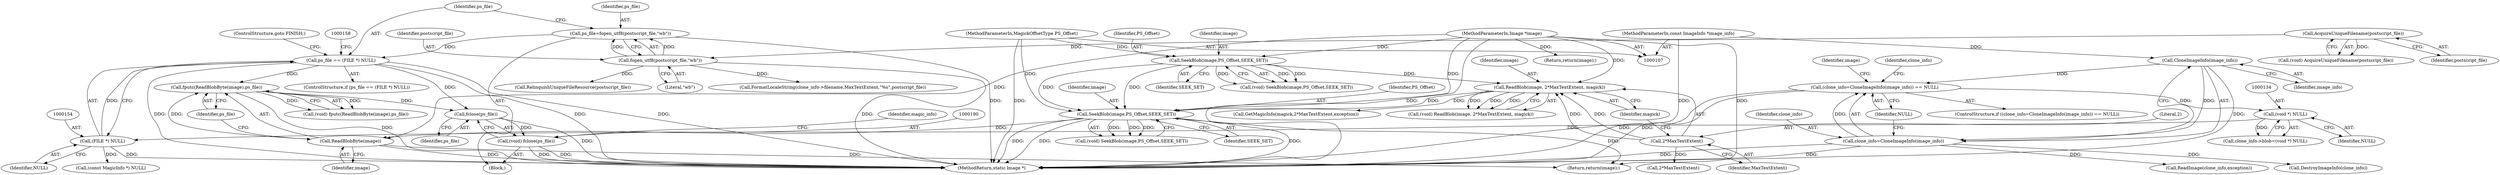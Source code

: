 digraph "0_ImageMagick_a251039393f423c7858e63cab6aa98d17b8b7a41@API" {
"1000191" [label="(Call,fclose(ps_file))"];
"1000185" [label="(Call,fputc(ReadBlobByte(image),ps_file))"];
"1000186" [label="(Call,ReadBlobByte(image))"];
"1000173" [label="(Call,SeekBlob(image,PS_Offset,SEEK_SET))"];
"1000165" [label="(Call,ReadBlob(image, 2*MaxTextExtent, magick))"];
"1000159" [label="(Call,SeekBlob(image,PS_Offset,SEEK_SET))"];
"1000108" [label="(MethodParameterIn,Image *image)"];
"1000110" [label="(MethodParameterIn,MagickOffsetType PS_Offset)"];
"1000167" [label="(Call,2*MaxTextExtent)"];
"1000151" [label="(Call,ps_file == (FILE *) NULL)"];
"1000145" [label="(Call,ps_file=fopen_utf8(postscript_file,\"wb\"))"];
"1000147" [label="(Call,fopen_utf8(postscript_file,\"wb\"))"];
"1000143" [label="(Call,AcquireUniqueFilename(postscript_file))"];
"1000153" [label="(Call,(FILE *) NULL)"];
"1000133" [label="(Call,(void *) NULL)"];
"1000121" [label="(Call,(clone_info=CloneImageInfo(image_info)) == NULL)"];
"1000122" [label="(Call,clone_info=CloneImageInfo(image_info))"];
"1000124" [label="(Call,CloneImageInfo(image_info))"];
"1000109" [label="(MethodParameterIn,const ImageInfo *image_info)"];
"1000189" [label="(Call,(void) fclose(ps_file))"];
"1000122" [label="(Call,clone_info=CloneImageInfo(image_info))"];
"1000150" [label="(ControlStructure,if (ps_file == (FILE *) NULL))"];
"1000124" [label="(Call,CloneImageInfo(image_info))"];
"1000109" [label="(MethodParameterIn,const ImageInfo *image_info)"];
"1000167" [label="(Call,2*MaxTextExtent)"];
"1000131" [label="(Identifier,clone_info)"];
"1000174" [label="(Identifier,image)"];
"1000161" [label="(Identifier,PS_Offset)"];
"1000155" [label="(Identifier,NULL)"];
"1000195" [label="(Call,GetMagicInfo(magick,2*MaxTextExtent,exception))"];
"1000146" [label="(Identifier,ps_file)"];
"1000175" [label="(Identifier,PS_Offset)"];
"1000234" [label="(Call,FormatLocaleString(clone_info->filename,MaxTextExtent,\"%s\",postscript_file))"];
"1000204" [label="(Call,(const MagicInfo *) NULL)"];
"1000110" [label="(MethodParameterIn,MagickOffsetType PS_Offset)"];
"1000173" [label="(Call,SeekBlob(image,PS_Offset,SEEK_SET))"];
"1000133" [label="(Call,(void *) NULL)"];
"1000186" [label="(Call,ReadBlobByte(image))"];
"1000243" [label="(Call,ReadImage(clone_info,exception))"];
"1000144" [label="(Identifier,postscript_file)"];
"1000188" [label="(Identifier,ps_file)"];
"1000192" [label="(Identifier,ps_file)"];
"1000171" [label="(Call,(void) SeekBlob(image,PS_Offset,SEEK_SET))"];
"1000129" [label="(Call,clone_info->blob=(void *) NULL)"];
"1000176" [label="(Identifier,SEEK_SET)"];
"1000165" [label="(Call,ReadBlob(image, 2*MaxTextExtent, magick))"];
"1000319" [label="(Call,RelinquishUniqueFileResource(postscript_file))"];
"1000197" [label="(Call,2*MaxTextExtent)"];
"1000153" [label="(Call,(FILE *) NULL)"];
"1000189" [label="(Call,(void) fclose(ps_file))"];
"1000127" [label="(Return,return(image);)"];
"1000170" [label="(Identifier,magick)"];
"1000156" [label="(ControlStructure,goto FINISH;)"];
"1000143" [label="(Call,AcquireUniqueFilename(postscript_file))"];
"1000157" [label="(Call,(void) SeekBlob(image,PS_Offset,SEEK_SET))"];
"1000322" [label="(Call,DestroyImageInfo(clone_info))"];
"1000166" [label="(Identifier,image)"];
"1000113" [label="(Block,)"];
"1000128" [label="(Identifier,image)"];
"1000121" [label="(Call,(clone_info=CloneImageInfo(image_info)) == NULL)"];
"1000163" [label="(Call,(void) ReadBlob(image, 2*MaxTextExtent, magick))"];
"1000187" [label="(Identifier,image)"];
"1000159" [label="(Call,SeekBlob(image,PS_Offset,SEEK_SET))"];
"1000151" [label="(Call,ps_file == (FILE *) NULL)"];
"1000152" [label="(Identifier,ps_file)"];
"1000147" [label="(Call,fopen_utf8(postscript_file,\"wb\"))"];
"1000162" [label="(Identifier,SEEK_SET)"];
"1000141" [label="(Call,(void) AcquireUniqueFilename(postscript_file))"];
"1000126" [label="(Identifier,NULL)"];
"1000148" [label="(Identifier,postscript_file)"];
"1000149" [label="(Literal,\"wb\")"];
"1000125" [label="(Identifier,image_info)"];
"1000168" [label="(Literal,2)"];
"1000185" [label="(Call,fputc(ReadBlobByte(image),ps_file))"];
"1000324" [label="(Return,return(image);)"];
"1000135" [label="(Identifier,NULL)"];
"1000160" [label="(Identifier,image)"];
"1000194" [label="(Identifier,magic_info)"];
"1000169" [label="(Identifier,MaxTextExtent)"];
"1000120" [label="(ControlStructure,if ((clone_info=CloneImageInfo(image_info)) == NULL))"];
"1000191" [label="(Call,fclose(ps_file))"];
"1000123" [label="(Identifier,clone_info)"];
"1000183" [label="(Call,(void) fputc(ReadBlobByte(image),ps_file))"];
"1000145" [label="(Call,ps_file=fopen_utf8(postscript_file,\"wb\"))"];
"1000326" [label="(MethodReturn,static Image *)"];
"1000108" [label="(MethodParameterIn,Image *image)"];
"1000191" -> "1000189"  [label="AST: "];
"1000191" -> "1000192"  [label="CFG: "];
"1000192" -> "1000191"  [label="AST: "];
"1000189" -> "1000191"  [label="CFG: "];
"1000191" -> "1000326"  [label="DDG: "];
"1000191" -> "1000189"  [label="DDG: "];
"1000185" -> "1000191"  [label="DDG: "];
"1000151" -> "1000191"  [label="DDG: "];
"1000185" -> "1000183"  [label="AST: "];
"1000185" -> "1000188"  [label="CFG: "];
"1000186" -> "1000185"  [label="AST: "];
"1000188" -> "1000185"  [label="AST: "];
"1000183" -> "1000185"  [label="CFG: "];
"1000185" -> "1000326"  [label="DDG: "];
"1000185" -> "1000183"  [label="DDG: "];
"1000185" -> "1000183"  [label="DDG: "];
"1000186" -> "1000185"  [label="DDG: "];
"1000151" -> "1000185"  [label="DDG: "];
"1000186" -> "1000187"  [label="CFG: "];
"1000187" -> "1000186"  [label="AST: "];
"1000188" -> "1000186"  [label="CFG: "];
"1000186" -> "1000326"  [label="DDG: "];
"1000173" -> "1000186"  [label="DDG: "];
"1000108" -> "1000186"  [label="DDG: "];
"1000186" -> "1000324"  [label="DDG: "];
"1000173" -> "1000171"  [label="AST: "];
"1000173" -> "1000176"  [label="CFG: "];
"1000174" -> "1000173"  [label="AST: "];
"1000175" -> "1000173"  [label="AST: "];
"1000176" -> "1000173"  [label="AST: "];
"1000171" -> "1000173"  [label="CFG: "];
"1000173" -> "1000326"  [label="DDG: "];
"1000173" -> "1000326"  [label="DDG: "];
"1000173" -> "1000326"  [label="DDG: "];
"1000173" -> "1000171"  [label="DDG: "];
"1000173" -> "1000171"  [label="DDG: "];
"1000173" -> "1000171"  [label="DDG: "];
"1000165" -> "1000173"  [label="DDG: "];
"1000108" -> "1000173"  [label="DDG: "];
"1000159" -> "1000173"  [label="DDG: "];
"1000159" -> "1000173"  [label="DDG: "];
"1000110" -> "1000173"  [label="DDG: "];
"1000173" -> "1000324"  [label="DDG: "];
"1000165" -> "1000163"  [label="AST: "];
"1000165" -> "1000170"  [label="CFG: "];
"1000166" -> "1000165"  [label="AST: "];
"1000167" -> "1000165"  [label="AST: "];
"1000170" -> "1000165"  [label="AST: "];
"1000163" -> "1000165"  [label="CFG: "];
"1000165" -> "1000163"  [label="DDG: "];
"1000165" -> "1000163"  [label="DDG: "];
"1000165" -> "1000163"  [label="DDG: "];
"1000159" -> "1000165"  [label="DDG: "];
"1000108" -> "1000165"  [label="DDG: "];
"1000167" -> "1000165"  [label="DDG: "];
"1000167" -> "1000165"  [label="DDG: "];
"1000165" -> "1000195"  [label="DDG: "];
"1000159" -> "1000157"  [label="AST: "];
"1000159" -> "1000162"  [label="CFG: "];
"1000160" -> "1000159"  [label="AST: "];
"1000161" -> "1000159"  [label="AST: "];
"1000162" -> "1000159"  [label="AST: "];
"1000157" -> "1000159"  [label="CFG: "];
"1000159" -> "1000157"  [label="DDG: "];
"1000159" -> "1000157"  [label="DDG: "];
"1000159" -> "1000157"  [label="DDG: "];
"1000108" -> "1000159"  [label="DDG: "];
"1000110" -> "1000159"  [label="DDG: "];
"1000108" -> "1000107"  [label="AST: "];
"1000108" -> "1000326"  [label="DDG: "];
"1000108" -> "1000127"  [label="DDG: "];
"1000108" -> "1000324"  [label="DDG: "];
"1000110" -> "1000107"  [label="AST: "];
"1000110" -> "1000326"  [label="DDG: "];
"1000167" -> "1000169"  [label="CFG: "];
"1000168" -> "1000167"  [label="AST: "];
"1000169" -> "1000167"  [label="AST: "];
"1000170" -> "1000167"  [label="CFG: "];
"1000167" -> "1000197"  [label="DDG: "];
"1000151" -> "1000150"  [label="AST: "];
"1000151" -> "1000153"  [label="CFG: "];
"1000152" -> "1000151"  [label="AST: "];
"1000153" -> "1000151"  [label="AST: "];
"1000156" -> "1000151"  [label="CFG: "];
"1000158" -> "1000151"  [label="CFG: "];
"1000151" -> "1000326"  [label="DDG: "];
"1000151" -> "1000326"  [label="DDG: "];
"1000151" -> "1000326"  [label="DDG: "];
"1000145" -> "1000151"  [label="DDG: "];
"1000153" -> "1000151"  [label="DDG: "];
"1000145" -> "1000113"  [label="AST: "];
"1000145" -> "1000147"  [label="CFG: "];
"1000146" -> "1000145"  [label="AST: "];
"1000147" -> "1000145"  [label="AST: "];
"1000152" -> "1000145"  [label="CFG: "];
"1000145" -> "1000326"  [label="DDG: "];
"1000147" -> "1000145"  [label="DDG: "];
"1000147" -> "1000145"  [label="DDG: "];
"1000147" -> "1000149"  [label="CFG: "];
"1000148" -> "1000147"  [label="AST: "];
"1000149" -> "1000147"  [label="AST: "];
"1000147" -> "1000326"  [label="DDG: "];
"1000143" -> "1000147"  [label="DDG: "];
"1000147" -> "1000234"  [label="DDG: "];
"1000147" -> "1000319"  [label="DDG: "];
"1000143" -> "1000141"  [label="AST: "];
"1000143" -> "1000144"  [label="CFG: "];
"1000144" -> "1000143"  [label="AST: "];
"1000141" -> "1000143"  [label="CFG: "];
"1000143" -> "1000141"  [label="DDG: "];
"1000153" -> "1000155"  [label="CFG: "];
"1000154" -> "1000153"  [label="AST: "];
"1000155" -> "1000153"  [label="AST: "];
"1000153" -> "1000326"  [label="DDG: "];
"1000133" -> "1000153"  [label="DDG: "];
"1000153" -> "1000204"  [label="DDG: "];
"1000133" -> "1000129"  [label="AST: "];
"1000133" -> "1000135"  [label="CFG: "];
"1000134" -> "1000133"  [label="AST: "];
"1000135" -> "1000133"  [label="AST: "];
"1000129" -> "1000133"  [label="CFG: "];
"1000133" -> "1000129"  [label="DDG: "];
"1000121" -> "1000133"  [label="DDG: "];
"1000121" -> "1000120"  [label="AST: "];
"1000121" -> "1000126"  [label="CFG: "];
"1000122" -> "1000121"  [label="AST: "];
"1000126" -> "1000121"  [label="AST: "];
"1000128" -> "1000121"  [label="CFG: "];
"1000131" -> "1000121"  [label="CFG: "];
"1000121" -> "1000326"  [label="DDG: "];
"1000121" -> "1000326"  [label="DDG: "];
"1000122" -> "1000121"  [label="DDG: "];
"1000124" -> "1000121"  [label="DDG: "];
"1000122" -> "1000124"  [label="CFG: "];
"1000123" -> "1000122"  [label="AST: "];
"1000124" -> "1000122"  [label="AST: "];
"1000126" -> "1000122"  [label="CFG: "];
"1000122" -> "1000326"  [label="DDG: "];
"1000122" -> "1000326"  [label="DDG: "];
"1000124" -> "1000122"  [label="DDG: "];
"1000122" -> "1000243"  [label="DDG: "];
"1000122" -> "1000322"  [label="DDG: "];
"1000124" -> "1000125"  [label="CFG: "];
"1000125" -> "1000124"  [label="AST: "];
"1000124" -> "1000326"  [label="DDG: "];
"1000109" -> "1000124"  [label="DDG: "];
"1000109" -> "1000107"  [label="AST: "];
"1000109" -> "1000326"  [label="DDG: "];
"1000189" -> "1000113"  [label="AST: "];
"1000190" -> "1000189"  [label="AST: "];
"1000194" -> "1000189"  [label="CFG: "];
"1000189" -> "1000326"  [label="DDG: "];
"1000189" -> "1000326"  [label="DDG: "];
}
